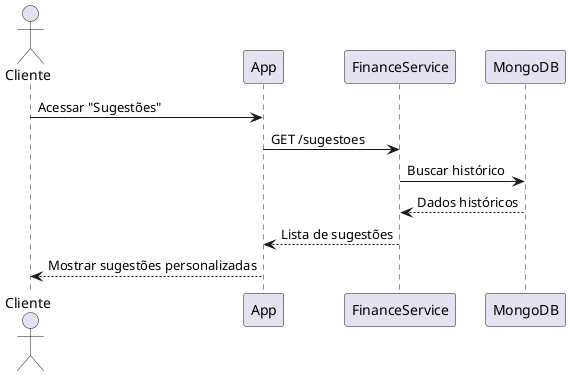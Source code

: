 @startuml Sugestoes
actor Cliente
participant App
participant FinanceService
participant MongoDB
Cliente -> App: Acessar "Sugestões"
App -> FinanceService: GET /sugestoes
FinanceService -> MongoDB: Buscar histórico
MongoDB --> FinanceService: Dados históricos
FinanceService --> App: Lista de sugestões
App --> Cliente: Mostrar sugestões personalizadas
@enduml
